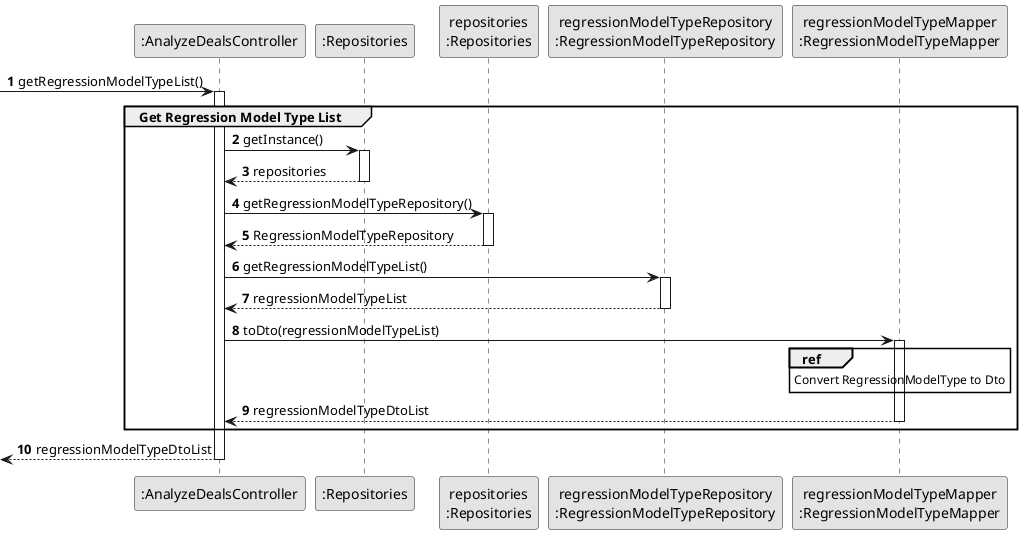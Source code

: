 @startuml
skinparam monochrome true
skinparam packageStyle rectangle
skinparam shadowing false

autonumber

participant ":AnalyzeDealsController" as CTRL
participant ":Repositories" as RepositorySingleton
participant "repositories\n:Repositories" as PLAT
participant "regressionModelTypeRepository\n:RegressionModelTypeRepository" as RMTRep
participant "regressionModelTypeMapper\n:RegressionModelTypeMapper" as RMTMapper

        -> CTRL : getRegressionModelTypeList()
        activate CTRL

        group Get Regression Model Type List

        CTRL -> RepositorySingleton : getInstance()
        activate RepositorySingleton

        RepositorySingleton --> CTRL: repositories
        deactivate RepositorySingleton

        CTRL -> PLAT : getRegressionModelTypeRepository()
        activate PLAT

        PLAT --> CTRL: RegressionModelTypeRepository
        deactivate PLAT

        CTRL -> RMTRep : getRegressionModelTypeList()
        activate RMTRep

        RMTRep --> CTRL : regressionModelTypeList
        deactivate RMTRep

        CTRL -> RMTMapper: toDto(regressionModelTypeList)
        activate RMTMapper

        ref over RMTMapper
        Convert RegressionModelType to Dto
        end ref

        RMTMapper --> CTRL : regressionModelTypeDtoList
        deactivate RMTMapper


end group

    <-- CTRL: regressionModelTypeDtoList
    deactivate CTRL




@enduml